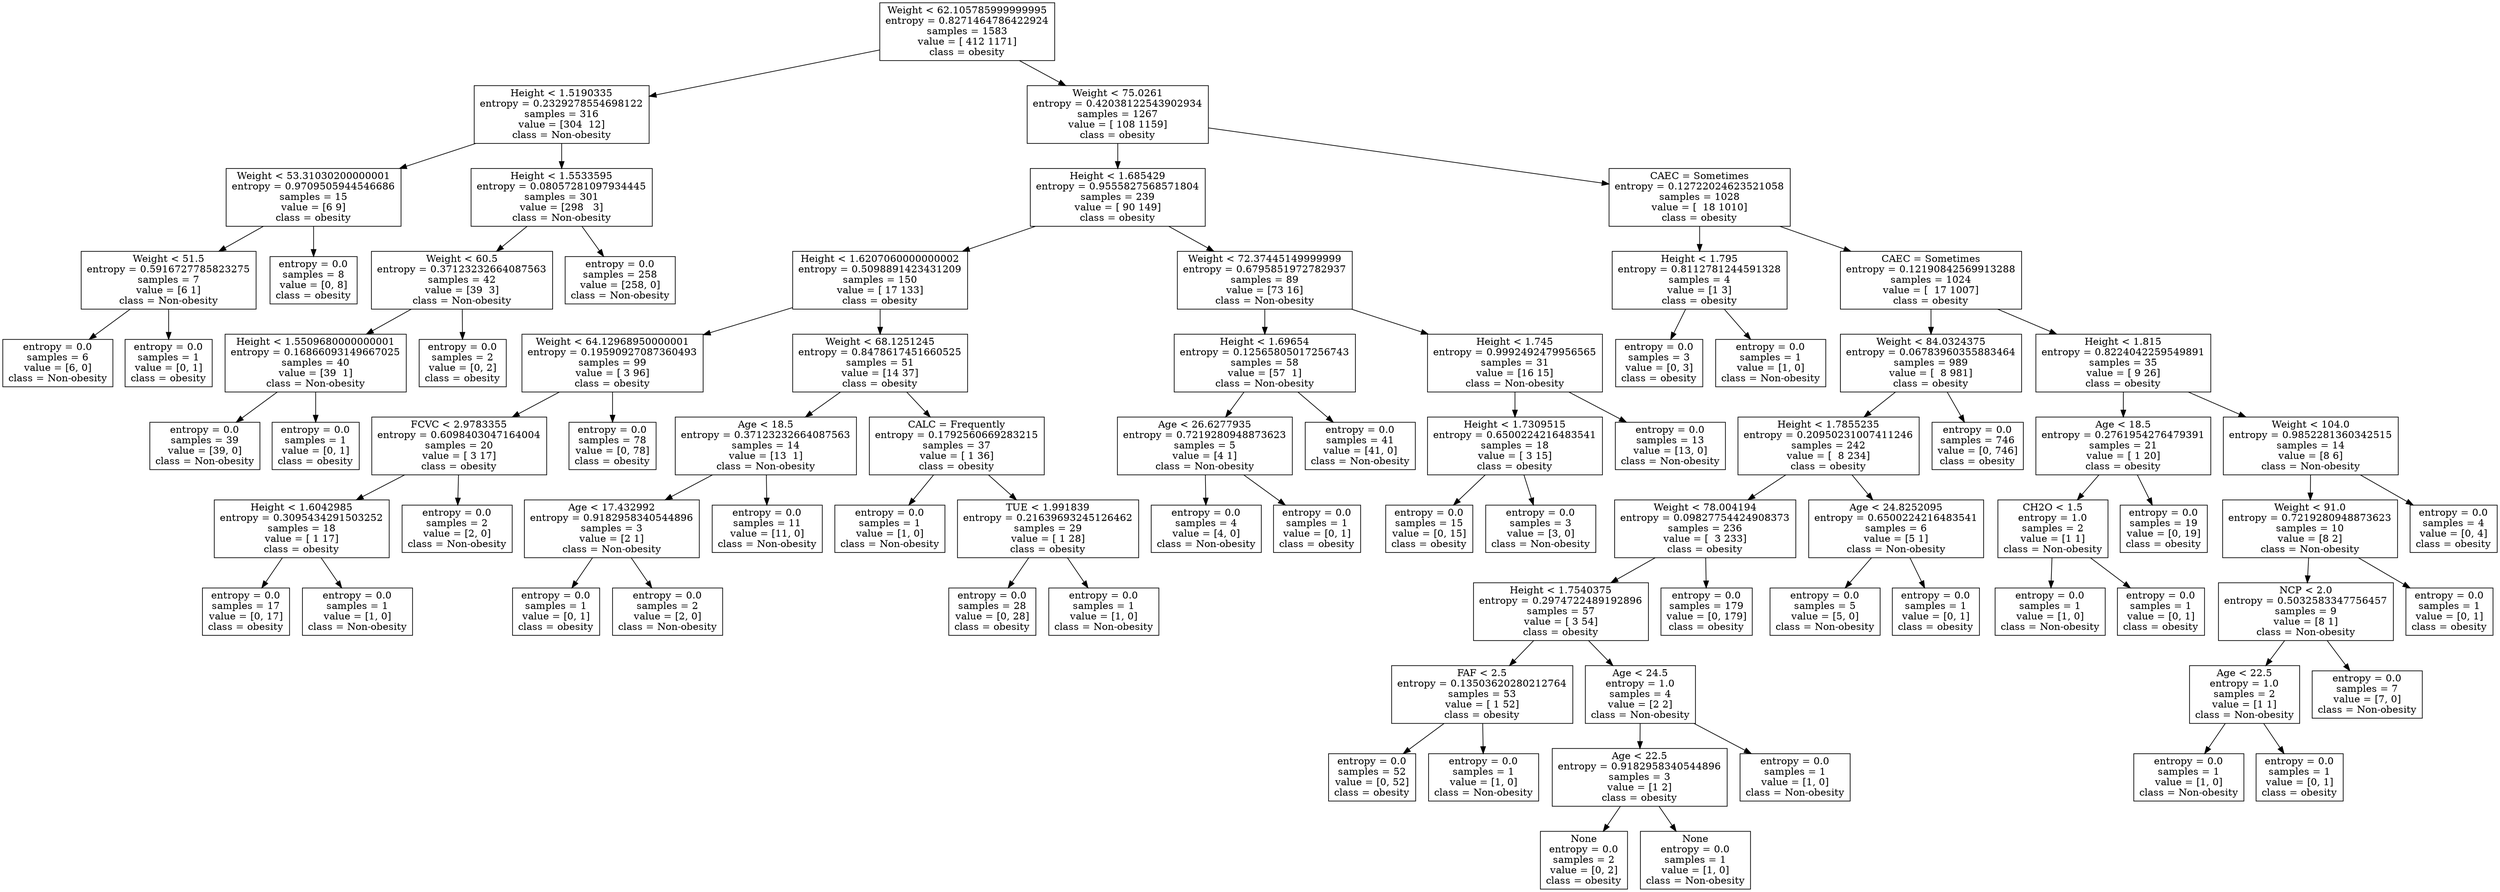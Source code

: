 digraph Tree {
node [shape=box] ;0[label="Weight < 62.105785999999995\nentropy = 0.8271464786422924\nsamples = 1583\nvalue = [ 412 1171]\nclass = obesity"] ;
1[label="Height < 1.5190335\nentropy = 0.2329278554698122\nsamples = 316\nvalue = [304  12]\nclass = Non-obesity"] ;
0 -> 1 ;

2[label="Weight < 53.31030200000001\nentropy = 0.9709505944546686\nsamples = 15\nvalue = [6 9]\nclass = obesity"] ;
1 -> 2 ;

3[label="Weight < 51.5\nentropy = 0.5916727785823275\nsamples = 7\nvalue = [6 1]\nclass = Non-obesity"] ;
2 -> 3 ;

4[label="entropy = 0.0\nsamples = 6\nvalue = [6, 0]\nclass = Non-obesity"] ;
3 -> 4 ;

5[label="entropy = 0.0\nsamples = 1\nvalue = [0, 1]\nclass = obesity"] ;
3 -> 5 ;

6[label="entropy = 0.0\nsamples = 8\nvalue = [0, 8]\nclass = obesity"] ;
2 -> 6 ;

7[label="Height < 1.5533595\nentropy = 0.08057281097934445\nsamples = 301\nvalue = [298   3]\nclass = Non-obesity"] ;
1 -> 7 ;

8[label="Weight < 60.5\nentropy = 0.37123232664087563\nsamples = 42\nvalue = [39  3]\nclass = Non-obesity"] ;
7 -> 8 ;

9[label="Height < 1.5509680000000001\nentropy = 0.16866093149667025\nsamples = 40\nvalue = [39  1]\nclass = Non-obesity"] ;
8 -> 9 ;

10[label="entropy = 0.0\nsamples = 39\nvalue = [39, 0]\nclass = Non-obesity"] ;
9 -> 10 ;

11[label="entropy = 0.0\nsamples = 1\nvalue = [0, 1]\nclass = obesity"] ;
9 -> 11 ;

12[label="entropy = 0.0\nsamples = 2\nvalue = [0, 2]\nclass = obesity"] ;
8 -> 12 ;

13[label="entropy = 0.0\nsamples = 258\nvalue = [258, 0]\nclass = Non-obesity"] ;
7 -> 13 ;

14[label="Weight < 75.0261\nentropy = 0.42038122543902934\nsamples = 1267\nvalue = [ 108 1159]\nclass = obesity"] ;
0 -> 14 ;

15[label="Height < 1.685429\nentropy = 0.9555827568571804\nsamples = 239\nvalue = [ 90 149]\nclass = obesity"] ;
14 -> 15 ;

16[label="Height < 1.6207060000000002\nentropy = 0.5098891423431209\nsamples = 150\nvalue = [ 17 133]\nclass = obesity"] ;
15 -> 16 ;

17[label="Weight < 64.12968950000001\nentropy = 0.19590927087360493\nsamples = 99\nvalue = [ 3 96]\nclass = obesity"] ;
16 -> 17 ;

18[label="FCVC < 2.9783355\nentropy = 0.6098403047164004\nsamples = 20\nvalue = [ 3 17]\nclass = obesity"] ;
17 -> 18 ;

19[label="Height < 1.6042985\nentropy = 0.3095434291503252\nsamples = 18\nvalue = [ 1 17]\nclass = obesity"] ;
18 -> 19 ;

20[label="entropy = 0.0\nsamples = 17\nvalue = [0, 17]\nclass = obesity"] ;
19 -> 20 ;

21[label="entropy = 0.0\nsamples = 1\nvalue = [1, 0]\nclass = Non-obesity"] ;
19 -> 21 ;

22[label="entropy = 0.0\nsamples = 2\nvalue = [2, 0]\nclass = Non-obesity"] ;
18 -> 22 ;

23[label="entropy = 0.0\nsamples = 78\nvalue = [0, 78]\nclass = obesity"] ;
17 -> 23 ;

24[label="Weight < 68.1251245\nentropy = 0.8478617451660525\nsamples = 51\nvalue = [14 37]\nclass = obesity"] ;
16 -> 24 ;

25[label="Age < 18.5\nentropy = 0.37123232664087563\nsamples = 14\nvalue = [13  1]\nclass = Non-obesity"] ;
24 -> 25 ;

26[label="Age < 17.432992\nentropy = 0.9182958340544896\nsamples = 3\nvalue = [2 1]\nclass = Non-obesity"] ;
25 -> 26 ;

27[label="entropy = 0.0\nsamples = 1\nvalue = [0, 1]\nclass = obesity"] ;
26 -> 27 ;

28[label="entropy = 0.0\nsamples = 2\nvalue = [2, 0]\nclass = Non-obesity"] ;
26 -> 28 ;

29[label="entropy = 0.0\nsamples = 11\nvalue = [11, 0]\nclass = Non-obesity"] ;
25 -> 29 ;

30[label="CALC = Frequently\nentropy = 0.1792560669283215\nsamples = 37\nvalue = [ 1 36]\nclass = obesity"] ;
24 -> 30 ;

31[label="entropy = 0.0\nsamples = 1\nvalue = [1, 0]\nclass = Non-obesity"] ;
30 -> 31 ;

32[label="TUE < 1.991839\nentropy = 0.21639693245126462\nsamples = 29\nvalue = [ 1 28]\nclass = obesity"] ;
30 -> 32 ;

33[label="entropy = 0.0\nsamples = 28\nvalue = [0, 28]\nclass = obesity"] ;
32 -> 33 ;

34[label="entropy = 0.0\nsamples = 1\nvalue = [1, 0]\nclass = Non-obesity"] ;
32 -> 34 ;

35[label="Weight < 72.37445149999999\nentropy = 0.6795851972782937\nsamples = 89\nvalue = [73 16]\nclass = Non-obesity"] ;
15 -> 35 ;

36[label="Height < 1.69654\nentropy = 0.12565805017256743\nsamples = 58\nvalue = [57  1]\nclass = Non-obesity"] ;
35 -> 36 ;

37[label="Age < 26.6277935\nentropy = 0.7219280948873623\nsamples = 5\nvalue = [4 1]\nclass = Non-obesity"] ;
36 -> 37 ;

38[label="entropy = 0.0\nsamples = 4\nvalue = [4, 0]\nclass = Non-obesity"] ;
37 -> 38 ;

39[label="entropy = 0.0\nsamples = 1\nvalue = [0, 1]\nclass = obesity"] ;
37 -> 39 ;

40[label="entropy = 0.0\nsamples = 41\nvalue = [41, 0]\nclass = Non-obesity"] ;
36 -> 40 ;

41[label="Height < 1.745\nentropy = 0.9992492479956565\nsamples = 31\nvalue = [16 15]\nclass = Non-obesity"] ;
35 -> 41 ;

42[label="Height < 1.7309515\nentropy = 0.6500224216483541\nsamples = 18\nvalue = [ 3 15]\nclass = obesity"] ;
41 -> 42 ;

43[label="entropy = 0.0\nsamples = 15\nvalue = [0, 15]\nclass = obesity"] ;
42 -> 43 ;

44[label="entropy = 0.0\nsamples = 3\nvalue = [3, 0]\nclass = Non-obesity"] ;
42 -> 44 ;

45[label="entropy = 0.0\nsamples = 13\nvalue = [13, 0]\nclass = Non-obesity"] ;
41 -> 45 ;

46[label="CAEC = Sometimes\nentropy = 0.12722024623521058\nsamples = 1028\nvalue = [  18 1010]\nclass = obesity"] ;
14 -> 46 ;

47[label="Height < 1.795\nentropy = 0.8112781244591328\nsamples = 4\nvalue = [1 3]\nclass = obesity"] ;
46 -> 47 ;

48[label="entropy = 0.0\nsamples = 3\nvalue = [0, 3]\nclass = obesity"] ;
47 -> 48 ;

49[label="entropy = 0.0\nsamples = 1\nvalue = [1, 0]\nclass = Non-obesity"] ;
47 -> 49 ;

50[label="CAEC = Sometimes\nentropy = 0.12190842569913288\nsamples = 1024\nvalue = [  17 1007]\nclass = obesity"] ;
46 -> 50 ;

51[label="Weight < 84.0324375\nentropy = 0.06783960355883464\nsamples = 989\nvalue = [  8 981]\nclass = obesity"] ;
50 -> 51 ;

52[label="Height < 1.7855235\nentropy = 0.20950231007411246\nsamples = 242\nvalue = [  8 234]\nclass = obesity"] ;
51 -> 52 ;

53[label="Weight < 78.004194\nentropy = 0.09827754424908373\nsamples = 236\nvalue = [  3 233]\nclass = obesity"] ;
52 -> 53 ;

54[label="Height < 1.7540375\nentropy = 0.2974722489192896\nsamples = 57\nvalue = [ 3 54]\nclass = obesity"] ;
53 -> 54 ;

55[label="FAF < 2.5\nentropy = 0.13503620280212764\nsamples = 53\nvalue = [ 1 52]\nclass = obesity"] ;
54 -> 55 ;

56[label="entropy = 0.0\nsamples = 52\nvalue = [0, 52]\nclass = obesity"] ;
55 -> 56 ;

57[label="entropy = 0.0\nsamples = 1\nvalue = [1, 0]\nclass = Non-obesity"] ;
55 -> 57 ;

58[label="Age < 24.5\nentropy = 1.0\nsamples = 4\nvalue = [2 2]\nclass = Non-obesity"] ;
54 -> 58 ;

59[label="Age < 22.5\nentropy = 0.9182958340544896\nsamples = 3\nvalue = [1 2]\nclass = obesity"] ;
58 -> 59 ;

60[label="None\nentropy = 0.0\nsamples = 2\nvalue = [0, 2]\nclass = obesity"] ;
59 -> 60 ;

61[label="None\nentropy = 0.0\nsamples = 1\nvalue = [1, 0]\nclass = Non-obesity"] ;
59 -> 61 ;

62[label="entropy = 0.0\nsamples = 1\nvalue = [1, 0]\nclass = Non-obesity"] ;
58 -> 62 ;

63[label="entropy = 0.0\nsamples = 179\nvalue = [0, 179]\nclass = obesity"] ;
53 -> 63 ;

64[label="Age < 24.8252095\nentropy = 0.6500224216483541\nsamples = 6\nvalue = [5 1]\nclass = Non-obesity"] ;
52 -> 64 ;

65[label="entropy = 0.0\nsamples = 5\nvalue = [5, 0]\nclass = Non-obesity"] ;
64 -> 65 ;

66[label="entropy = 0.0\nsamples = 1\nvalue = [0, 1]\nclass = obesity"] ;
64 -> 66 ;

67[label="entropy = 0.0\nsamples = 746\nvalue = [0, 746]\nclass = obesity"] ;
51 -> 67 ;

68[label="Height < 1.815\nentropy = 0.8224042259549891\nsamples = 35\nvalue = [ 9 26]\nclass = obesity"] ;
50 -> 68 ;

69[label="Age < 18.5\nentropy = 0.2761954276479391\nsamples = 21\nvalue = [ 1 20]\nclass = obesity"] ;
68 -> 69 ;

70[label="CH2O < 1.5\nentropy = 1.0\nsamples = 2\nvalue = [1 1]\nclass = Non-obesity"] ;
69 -> 70 ;

71[label="entropy = 0.0\nsamples = 1\nvalue = [1, 0]\nclass = Non-obesity"] ;
70 -> 71 ;

72[label="entropy = 0.0\nsamples = 1\nvalue = [0, 1]\nclass = obesity"] ;
70 -> 72 ;

73[label="entropy = 0.0\nsamples = 19\nvalue = [0, 19]\nclass = obesity"] ;
69 -> 73 ;

74[label="Weight < 104.0\nentropy = 0.9852281360342515\nsamples = 14\nvalue = [8 6]\nclass = Non-obesity"] ;
68 -> 74 ;

75[label="Weight < 91.0\nentropy = 0.7219280948873623\nsamples = 10\nvalue = [8 2]\nclass = Non-obesity"] ;
74 -> 75 ;

76[label="NCP < 2.0\nentropy = 0.5032583347756457\nsamples = 9\nvalue = [8 1]\nclass = Non-obesity"] ;
75 -> 76 ;

77[label="Age < 22.5\nentropy = 1.0\nsamples = 2\nvalue = [1 1]\nclass = Non-obesity"] ;
76 -> 77 ;

78[label="entropy = 0.0\nsamples = 1\nvalue = [1, 0]\nclass = Non-obesity"] ;
77 -> 78 ;

79[label="entropy = 0.0\nsamples = 1\nvalue = [0, 1]\nclass = obesity"] ;
77 -> 79 ;

80[label="entropy = 0.0\nsamples = 7\nvalue = [7, 0]\nclass = Non-obesity"] ;
76 -> 80 ;

81[label="entropy = 0.0\nsamples = 1\nvalue = [0, 1]\nclass = obesity"] ;
75 -> 81 ;

82[label="entropy = 0.0\nsamples = 4\nvalue = [0, 4]\nclass = obesity"] ;
74 -> 82 ;

}
